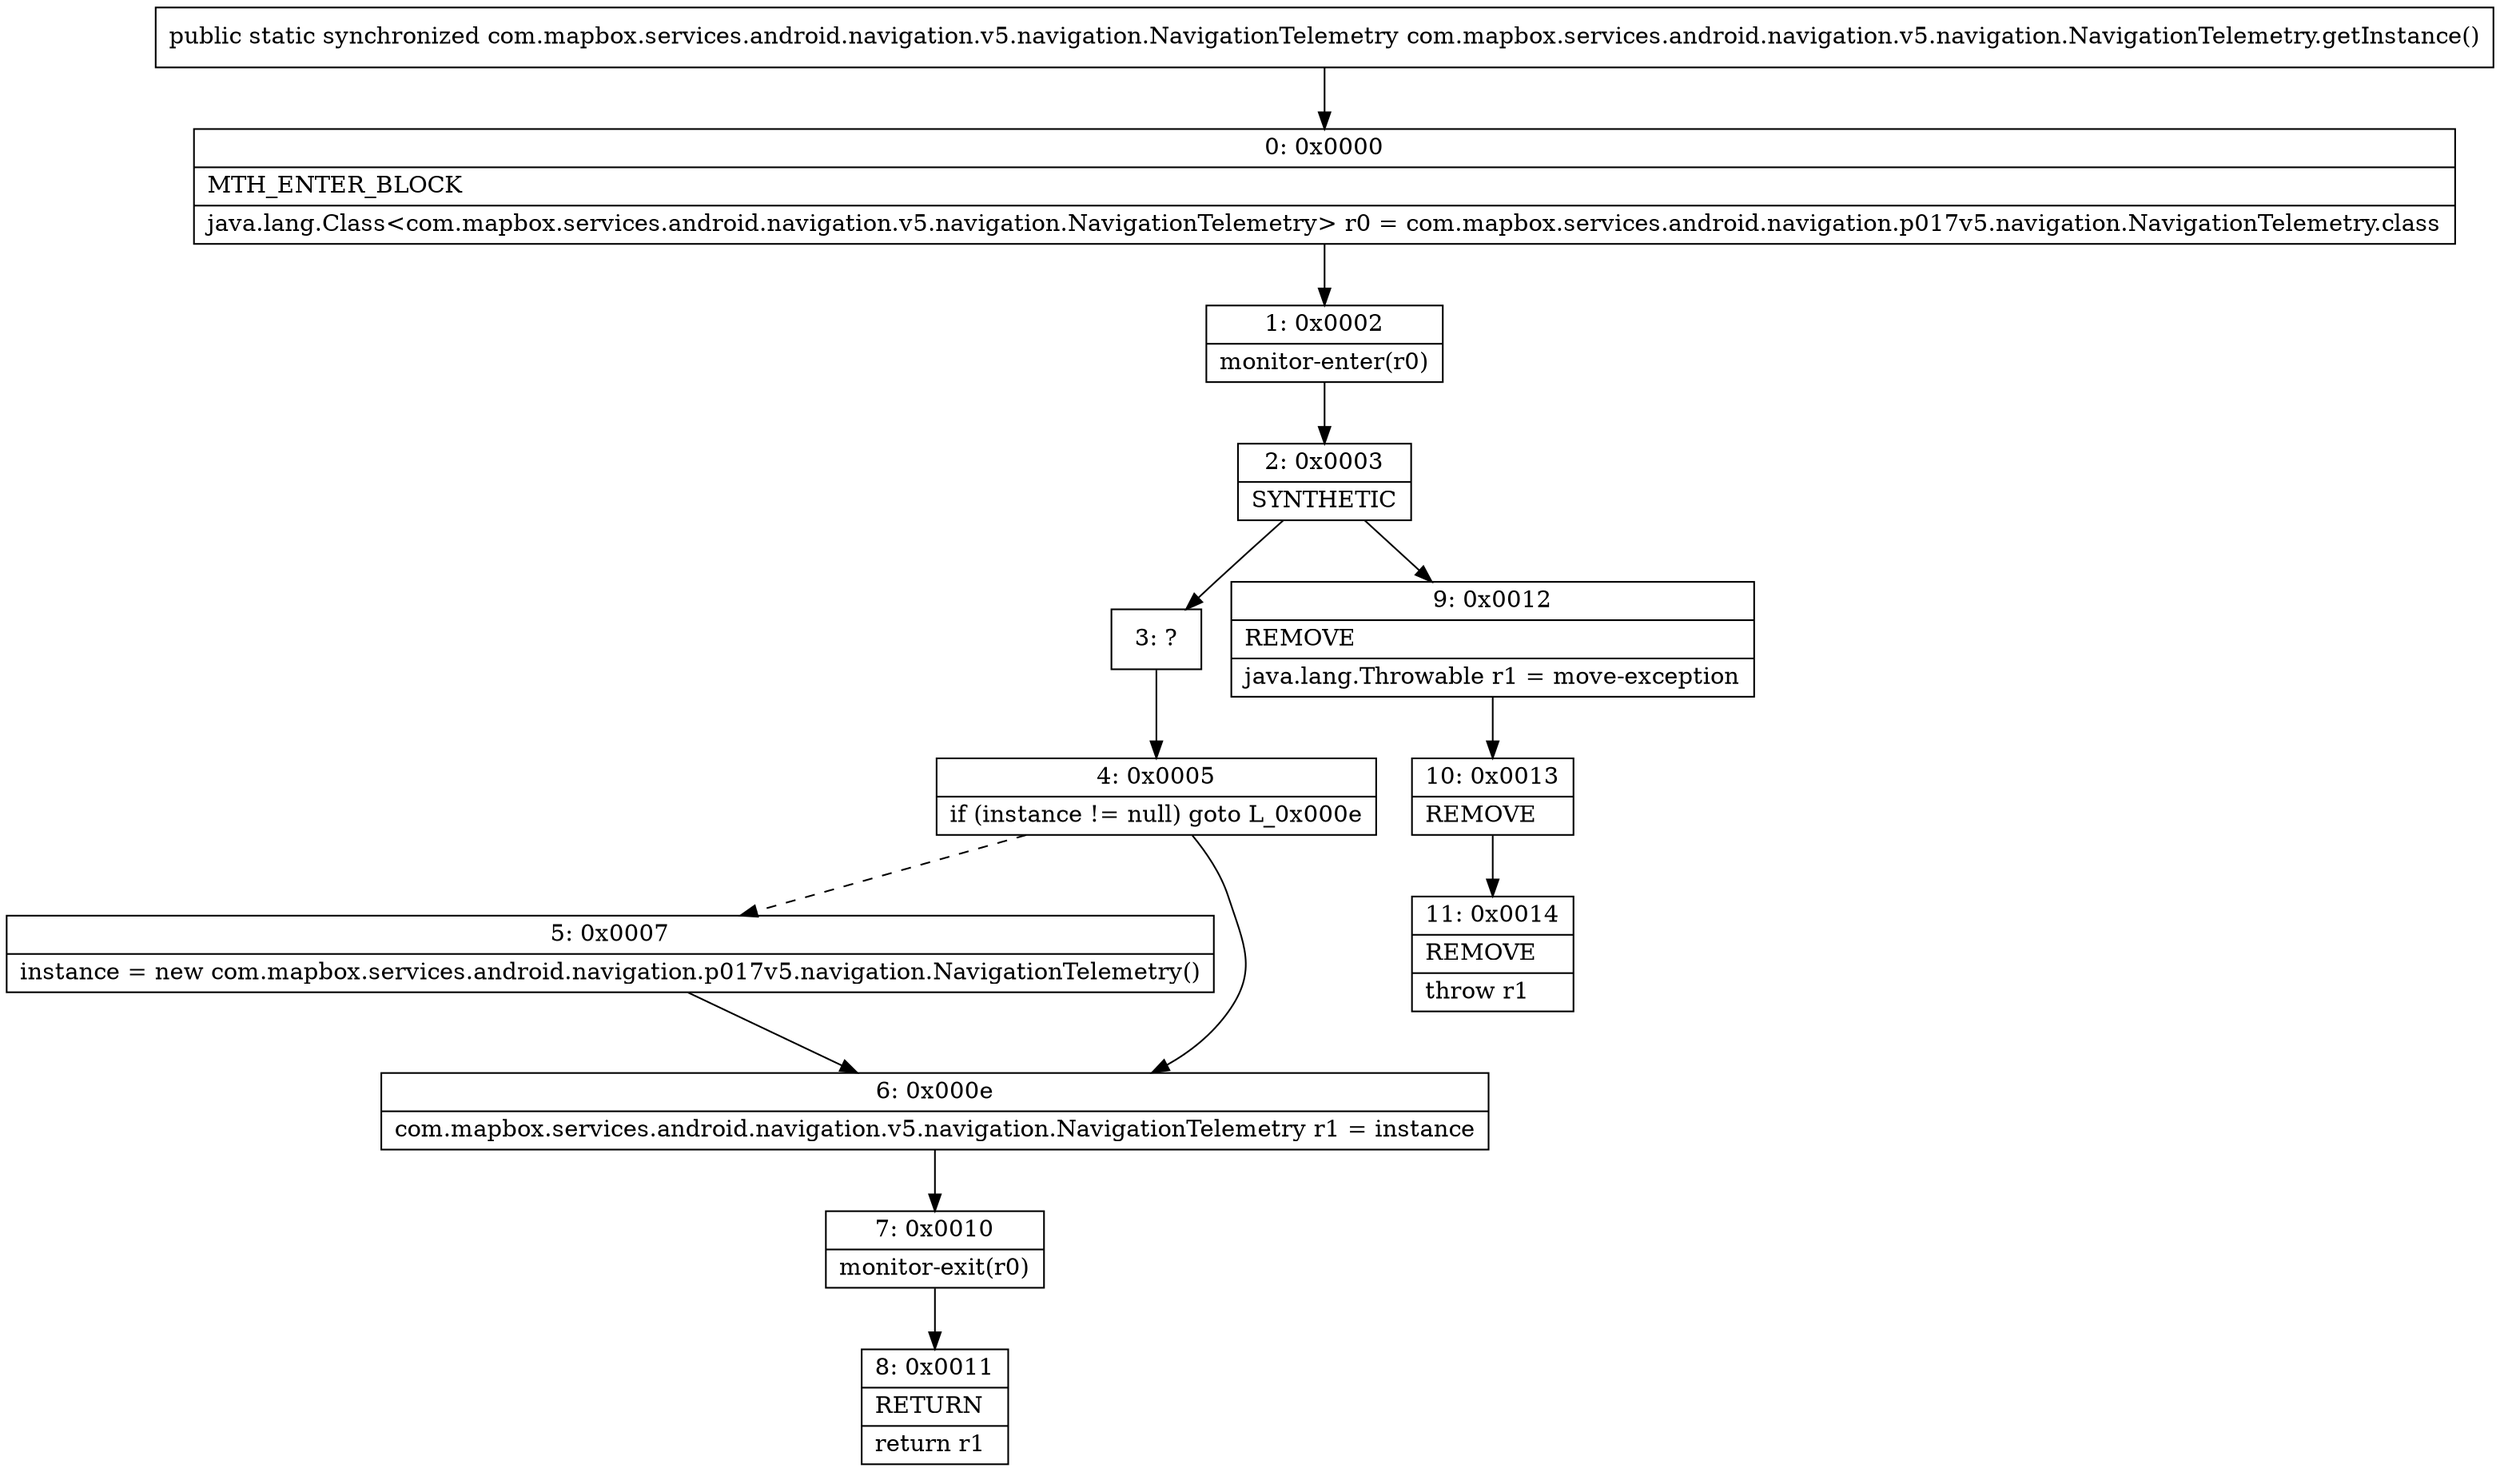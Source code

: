 digraph "CFG forcom.mapbox.services.android.navigation.v5.navigation.NavigationTelemetry.getInstance()Lcom\/mapbox\/services\/android\/navigation\/v5\/navigation\/NavigationTelemetry;" {
Node_0 [shape=record,label="{0\:\ 0x0000|MTH_ENTER_BLOCK\l|java.lang.Class\<com.mapbox.services.android.navigation.v5.navigation.NavigationTelemetry\> r0 = com.mapbox.services.android.navigation.p017v5.navigation.NavigationTelemetry.class\l}"];
Node_1 [shape=record,label="{1\:\ 0x0002|monitor\-enter(r0)\l}"];
Node_2 [shape=record,label="{2\:\ 0x0003|SYNTHETIC\l}"];
Node_3 [shape=record,label="{3\:\ ?}"];
Node_4 [shape=record,label="{4\:\ 0x0005|if (instance != null) goto L_0x000e\l}"];
Node_5 [shape=record,label="{5\:\ 0x0007|instance = new com.mapbox.services.android.navigation.p017v5.navigation.NavigationTelemetry()\l}"];
Node_6 [shape=record,label="{6\:\ 0x000e|com.mapbox.services.android.navigation.v5.navigation.NavigationTelemetry r1 = instance\l}"];
Node_7 [shape=record,label="{7\:\ 0x0010|monitor\-exit(r0)\l}"];
Node_8 [shape=record,label="{8\:\ 0x0011|RETURN\l|return r1\l}"];
Node_9 [shape=record,label="{9\:\ 0x0012|REMOVE\l|java.lang.Throwable r1 = move\-exception\l}"];
Node_10 [shape=record,label="{10\:\ 0x0013|REMOVE\l}"];
Node_11 [shape=record,label="{11\:\ 0x0014|REMOVE\l|throw r1\l}"];
MethodNode[shape=record,label="{public static synchronized com.mapbox.services.android.navigation.v5.navigation.NavigationTelemetry com.mapbox.services.android.navigation.v5.navigation.NavigationTelemetry.getInstance() }"];
MethodNode -> Node_0;
Node_0 -> Node_1;
Node_1 -> Node_2;
Node_2 -> Node_3;
Node_2 -> Node_9;
Node_3 -> Node_4;
Node_4 -> Node_5[style=dashed];
Node_4 -> Node_6;
Node_5 -> Node_6;
Node_6 -> Node_7;
Node_7 -> Node_8;
Node_9 -> Node_10;
Node_10 -> Node_11;
}

